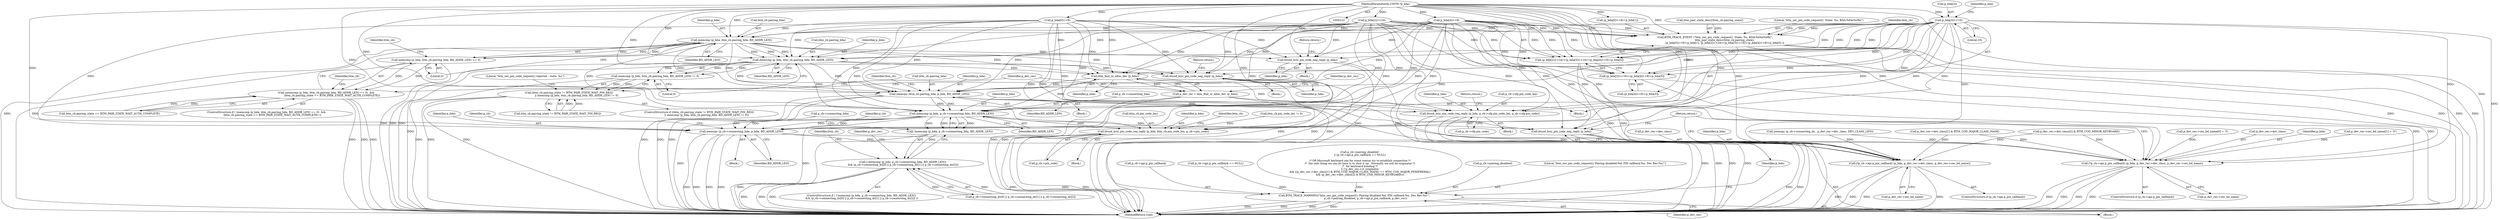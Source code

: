 digraph "0_Android_c677ee92595335233eb0e7b59809a1a94e7a678a_0@array" {
"1000153" [label="(Call,p_bda[3]<<16)"];
"1000123" [label="(MethodParameterIn,UINT8 *p_bda)"];
"1000131" [label="(Call,BTM_TRACE_EVENT (\"btm_sec_pin_code_request()  State: %s, BDA:%04x%08x\",\n                       btm_pair_state_descr(btm_cb.pairing_state),\n                       (p_bda[0]<<8)+p_bda[1], (p_bda[2]<<24)+(p_bda[3]<<16)+(p_bda[4]<<8)+p_bda[5] ))"];
"1000146" [label="(Call,(p_bda[2]<<24)+(p_bda[3]<<16)+(p_bda[4]<<8)+p_bda[5])"];
"1000152" [label="(Call,(p_bda[3]<<16)+(p_bda[4]<<8)+p_bda[5])"];
"1000177" [label="(Call,memcmp (p_bda, btm_cb.pairing_bda, BD_ADDR_LEN))"];
"1000176" [label="(Call,memcmp (p_bda, btm_cb.pairing_bda, BD_ADDR_LEN) == 0)"];
"1000175" [label="(Call,(memcmp (p_bda, btm_cb.pairing_bda, BD_ADDR_LEN) == 0)  &&\n              (btm_cb.pairing_state == BTM_PAIR_STATE_WAIT_AUTH_COMPLETE))"];
"1000190" [label="(Call,btsnd_hcic_pin_code_neg_reply (p_bda))"];
"1000202" [label="(Call,memcmp (p_bda, btm_cb.pairing_bda, BD_ADDR_LEN))"];
"1000201" [label="(Call,memcmp (p_bda, btm_cb.pairing_bda, BD_ADDR_LEN) != 0)"];
"1000195" [label="(Call,(btm_cb.pairing_state != BTM_PAIR_STATE_WAIT_PIN_REQ)\n                  || memcmp (p_bda, btm_cb.pairing_bda, BD_ADDR_LEN) != 0)"];
"1000216" [label="(Call,btsnd_hcic_pin_code_neg_reply (p_bda))"];
"1000221" [label="(Call,btm_find_or_alloc_dev (p_bda))"];
"1000219" [label="(Call,p_dev_rec = btm_find_or_alloc_dev (p_bda))"];
"1000376" [label="(Call,BTM_TRACE_WARNING(\"btm_sec_pin_code_request(): Pairing disabled:%d; PIN callback:%x, Dev Rec:%x!\",\n                           p_cb->pairing_disabled, p_cb->api.p_pin_callback, p_dev_rec))"];
"1000235" [label="(Call,memcpy (btm_cb.pairing_bda, p_bda, BD_ADDR_LEN))"];
"1000268" [label="(Call,btsnd_hcic_pin_code_req_reply (p_bda, p_cb->cfg.pin_code_len, p_cb->cfg.pin_code))"];
"1000284" [label="(Call,memcmp (p_bda, p_cb->connecting_bda, BD_ADDR_LEN))"];
"1000283" [label="(Call,!memcmp (p_bda, p_cb->connecting_bda, BD_ADDR_LEN))"];
"1000282" [label="(Call,(!memcmp (p_bda, p_cb->connecting_bda, BD_ADDR_LEN))\n && (p_cb->connecting_dc[0] || p_cb->connecting_dc[1] || p_cb->connecting_dc[2]))"];
"1000324" [label="(Call,btsnd_hcic_pin_code_req_reply (p_bda, btm_cb.pin_code_len, p_cb->pin_code))"];
"1000387" [label="(Call,btsnd_hcic_pin_code_neg_reply (p_bda))"];
"1000393" [label="(Call,memcpy (p_cb->connecting_bda, p_bda, BD_ADDR_LEN))"];
"1000427" [label="(Call,(*p_cb->api.p_pin_callback) (p_bda, p_dev_rec->dev_class, p_dev_rec->sec_bd_name))"];
"1000481" [label="(Call,(*p_cb->api.p_pin_callback) (p_bda, p_dev_rec->dev_class, p_dev_rec->sec_bd_name))"];
"1000182" [label="(Identifier,BD_ADDR_LEN)"];
"1000326" [label="(Call,btm_cb.pin_code_len)"];
"1000486" [label="(Call,p_dev_rec->sec_bd_name)"];
"1000243" [label="(Identifier,btm_cb)"];
"1000220" [label="(Identifier,p_dev_rec)"];
"1000186" [label="(Identifier,btm_cb)"];
"1000137" [label="(Call,(p_bda[0]<<8)+p_bda[1])"];
"1000386" [label="(Identifier,p_dev_rec)"];
"1000270" [label="(Call,p_cb->cfg.pin_code_len)"];
"1000381" [label="(Call,p_cb->api.p_pin_callback)"];
"1000219" [label="(Call,p_dev_rec = btm_find_or_alloc_dev (p_bda))"];
"1000290" [label="(Call,p_cb->connecting_dc[0] || p_cb->connecting_dc[1] || p_cb->connecting_dc[2])"];
"1000390" [label="(Block,)"];
"1000346" [label="(Call,p_cb->api.p_pin_callback == NULL)"];
"1000146" [label="(Call,(p_bda[2]<<24)+(p_bda[3]<<16)+(p_bda[4]<<8)+p_bda[5])"];
"1000124" [label="(Block,)"];
"1000211" [label="(Literal,\"btm_sec_pin_code_request() rejected - state: %s\")"];
"1000178" [label="(Identifier,p_bda)"];
"1000217" [label="(Identifier,p_bda)"];
"1000240" [label="(Identifier,BD_ADDR_LEN)"];
"1000461" [label="(Call,p_dev_rec->sec_bd_name[1] = '0')"];
"1000275" [label="(Call,p_cb->cfg.pin_code)"];
"1000454" [label="(Call,p_dev_rec->sec_bd_name[0] = 'f')"];
"1000195" [label="(Call,(btm_cb.pairing_state != BTM_PAIR_STATE_WAIT_PIN_REQ)\n                  || memcmp (p_bda, btm_cb.pairing_bda, BD_ADDR_LEN) != 0)"];
"1000154" [label="(Call,p_bda[3])"];
"1000179" [label="(Call,btm_cb.pairing_bda)"];
"1000176" [label="(Call,memcmp (p_bda, btm_cb.pairing_bda, BD_ADDR_LEN) == 0)"];
"1000132" [label="(Literal,\"btm_sec_pin_code_request()  State: %s, BDA:%04x%08x\")"];
"1000170" [label="(Identifier,btm_cb)"];
"1000209" [label="(Block,)"];
"1000234" [label="(Block,)"];
"1000236" [label="(Call,btm_cb.pairing_bda)"];
"1000123" [label="(MethodParameterIn,UINT8 *p_bda)"];
"1000325" [label="(Identifier,p_bda)"];
"1000321" [label="(Block,)"];
"1000401" [label="(Identifier,p_cb)"];
"1000334" [label="(Identifier,btm_cb)"];
"1000177" [label="(Call,memcmp (p_bda, btm_cb.pairing_bda, BD_ADDR_LEN))"];
"1000398" [label="(Identifier,BD_ADDR_LEN)"];
"1000483" [label="(Call,p_dev_rec->dev_class)"];
"1000189" [label="(Block,)"];
"1000432" [label="(Call,p_dev_rec->sec_bd_name)"];
"1000161" [label="(Identifier,p_bda)"];
"1000309" [label="(Identifier,p_dev_rec)"];
"1000216" [label="(Call,btsnd_hcic_pin_code_neg_reply (p_bda))"];
"1000375" [label="(Block,)"];
"1000341" [label="(Call,p_cb->pairing_disabled\n || (p_cb->api.p_pin_callback == NULL)\n\n /* OR Microsoft keyboard can for some reason try to establish connection */\n /*  the only thing we can do here is to shut it up.  Normally we will be originator */\n /*  for keyboard bonding */\n || (!p_dev_rec->is_originator\n && ((p_dev_rec->dev_class[1] & BTM_COD_MAJOR_CLASS_MASK) == BTM_COD_MAJOR_PERIPHERAL)\n && (p_dev_rec->dev_class[2] & BTM_COD_MINOR_KEYBOARD)))"];
"1000489" [label="(Return,return;)"];
"1000428" [label="(Identifier,p_bda)"];
"1000263" [label="(Block,)"];
"1000192" [label="(Return,return;)"];
"1000378" [label="(Call,p_cb->pairing_disabled)"];
"1000318" [label="(Identifier,btm_cb)"];
"1000285" [label="(Identifier,p_bda)"];
"1000387" [label="(Call,btsnd_hcic_pin_code_neg_reply (p_bda))"];
"1000482" [label="(Identifier,p_bda)"];
"1000175" [label="(Call,(memcmp (p_bda, btm_cb.pairing_bda, BD_ADDR_LEN) == 0)  &&\n              (btm_cb.pairing_state == BTM_PAIR_STATE_WAIT_AUTH_COMPLETE))"];
"1000490" [label="(MethodReturn,void)"];
"1000427" [label="(Call,(*p_cb->api.p_pin_callback) (p_bda, p_dev_rec->dev_class, p_dev_rec->sec_bd_name))"];
"1000475" [label="(ControlStructure,if (p_cb->api.p_pin_callback))"];
"1000281" [label="(ControlStructure,if ( (!memcmp (p_bda, p_cb->connecting_bda, BD_ADDR_LEN))\n && (p_cb->connecting_dc[0] || p_cb->connecting_dc[1] || p_cb->connecting_dc[2]) ))"];
"1000360" [label="(Call,p_dev_rec->dev_class[1] & BTM_COD_MAJOR_CLASS_MASK)"];
"1000222" [label="(Identifier,p_bda)"];
"1000157" [label="(Literal,16)"];
"1000204" [label="(Call,btm_cb.pairing_bda)"];
"1000190" [label="(Call,btsnd_hcic_pin_code_neg_reply (p_bda))"];
"1000147" [label="(Call,p_bda[2]<<24)"];
"1000289" [label="(Identifier,BD_ADDR_LEN)"];
"1000393" [label="(Call,memcpy (p_cb->connecting_bda, p_bda, BD_ADDR_LEN))"];
"1000376" [label="(Call,BTM_TRACE_WARNING(\"btm_sec_pin_code_request(): Pairing disabled:%d; PIN callback:%x, Dev Rec:%x!\",\n                           p_cb->pairing_disabled, p_cb->api.p_pin_callback, p_dev_rec))"];
"1000183" [label="(Literal,0)"];
"1000153" [label="(Call,p_bda[3]<<16)"];
"1000133" [label="(Call,btm_pair_state_descr(btm_cb.pairing_state))"];
"1000131" [label="(Call,BTM_TRACE_EVENT (\"btm_sec_pin_code_request()  State: %s, BDA:%04x%08x\",\n                       btm_pair_state_descr(btm_cb.pairing_state),\n                       (p_bda[0]<<8)+p_bda[1], (p_bda[2]<<24)+(p_bda[3]<<16)+(p_bda[4]<<8)+p_bda[5] ))"];
"1000421" [label="(ControlStructure,if (p_cb->api.p_pin_callback))"];
"1000282" [label="(Call,(!memcmp (p_bda, p_cb->connecting_bda, BD_ADDR_LEN))\n && (p_cb->connecting_dc[0] || p_cb->connecting_dc[1] || p_cb->connecting_dc[2]))"];
"1000269" [label="(Identifier,p_bda)"];
"1000329" [label="(Call,p_cb->pin_code)"];
"1000268" [label="(Call,btsnd_hcic_pin_code_req_reply (p_bda, p_cb->cfg.pin_code_len, p_cb->cfg.pin_code))"];
"1000283" [label="(Call,!memcmp (p_bda, p_cb->connecting_bda, BD_ADDR_LEN))"];
"1000368" [label="(Call,p_dev_rec->dev_class[2] & BTM_COD_MINOR_KEYBOARD)"];
"1000280" [label="(Return,return;)"];
"1000152" [label="(Call,(p_bda[3]<<16)+(p_bda[4]<<8)+p_bda[5])"];
"1000174" [label="(ControlStructure,if ( (memcmp (p_bda, btm_cb.pairing_bda, BD_ADDR_LEN) == 0)  &&\n              (btm_cb.pairing_state == BTM_PAIR_STATE_WAIT_AUTH_COMPLETE) ))"];
"1000394" [label="(Call,p_cb->connecting_bda)"];
"1000158" [label="(Call,(p_bda[4]<<8)+p_bda[5])"];
"1000208" [label="(Literal,0)"];
"1000324" [label="(Call,btsnd_hcic_pin_code_req_reply (p_bda, btm_cb.pin_code_len, p_cb->pin_code))"];
"1000481" [label="(Call,(*p_cb->api.p_pin_callback) (p_bda, p_dev_rec->dev_class, p_dev_rec->sec_bd_name))"];
"1000388" [label="(Identifier,p_bda)"];
"1000198" [label="(Identifier,btm_cb)"];
"1000196" [label="(Call,btm_cb.pairing_state != BTM_PAIR_STATE_WAIT_PIN_REQ)"];
"1000316" [label="(Call,btm_cb.pin_code_len != 0)"];
"1000221" [label="(Call,btm_find_or_alloc_dev (p_bda))"];
"1000191" [label="(Identifier,p_bda)"];
"1000194" [label="(ControlStructure,if ((btm_cb.pairing_state != BTM_PAIR_STATE_WAIT_PIN_REQ)\n                  || memcmp (p_bda, btm_cb.pairing_bda, BD_ADDR_LEN) != 0))"];
"1000284" [label="(Call,memcmp (p_bda, p_cb->connecting_bda, BD_ADDR_LEN))"];
"1000225" [label="(Identifier,p_dev_rec)"];
"1000286" [label="(Call,p_cb->connecting_bda)"];
"1000184" [label="(Call,btm_cb.pairing_state == BTM_PAIR_STATE_WAIT_AUTH_COMPLETE)"];
"1000138" [label="(Call,p_bda[0]<<8)"];
"1000203" [label="(Identifier,p_bda)"];
"1000207" [label="(Identifier,BD_ADDR_LEN)"];
"1000159" [label="(Call,p_bda[4]<<8)"];
"1000377" [label="(Literal,\"btm_sec_pin_code_request(): Pairing disabled:%d; PIN callback:%x, Dev Rec:%x!\")"];
"1000293" [label="(Identifier,p_cb)"];
"1000429" [label="(Call,p_dev_rec->dev_class)"];
"1000235" [label="(Call,memcpy (btm_cb.pairing_bda, p_bda, BD_ADDR_LEN))"];
"1000397" [label="(Identifier,p_bda)"];
"1000202" [label="(Call,memcmp (p_bda, btm_cb.pairing_bda, BD_ADDR_LEN))"];
"1000399" [label="(Call,memcpy (p_cb->connecting_dc,  p_dev_rec->dev_class, DEV_CLASS_LEN))"];
"1000201" [label="(Call,memcmp (p_bda, btm_cb.pairing_bda, BD_ADDR_LEN) != 0)"];
"1000218" [label="(Return,return;)"];
"1000239" [label="(Identifier,p_bda)"];
"1000153" -> "1000152"  [label="AST: "];
"1000153" -> "1000157"  [label="CFG: "];
"1000154" -> "1000153"  [label="AST: "];
"1000157" -> "1000153"  [label="AST: "];
"1000161" -> "1000153"  [label="CFG: "];
"1000153" -> "1000490"  [label="DDG: "];
"1000153" -> "1000131"  [label="DDG: "];
"1000153" -> "1000131"  [label="DDG: "];
"1000153" -> "1000146"  [label="DDG: "];
"1000153" -> "1000146"  [label="DDG: "];
"1000153" -> "1000152"  [label="DDG: "];
"1000153" -> "1000152"  [label="DDG: "];
"1000123" -> "1000153"  [label="DDG: "];
"1000153" -> "1000177"  [label="DDG: "];
"1000153" -> "1000190"  [label="DDG: "];
"1000153" -> "1000202"  [label="DDG: "];
"1000153" -> "1000216"  [label="DDG: "];
"1000153" -> "1000221"  [label="DDG: "];
"1000153" -> "1000235"  [label="DDG: "];
"1000153" -> "1000268"  [label="DDG: "];
"1000153" -> "1000284"  [label="DDG: "];
"1000153" -> "1000324"  [label="DDG: "];
"1000153" -> "1000387"  [label="DDG: "];
"1000153" -> "1000393"  [label="DDG: "];
"1000153" -> "1000427"  [label="DDG: "];
"1000153" -> "1000481"  [label="DDG: "];
"1000123" -> "1000122"  [label="AST: "];
"1000123" -> "1000490"  [label="DDG: "];
"1000123" -> "1000131"  [label="DDG: "];
"1000123" -> "1000138"  [label="DDG: "];
"1000123" -> "1000137"  [label="DDG: "];
"1000123" -> "1000147"  [label="DDG: "];
"1000123" -> "1000146"  [label="DDG: "];
"1000123" -> "1000152"  [label="DDG: "];
"1000123" -> "1000159"  [label="DDG: "];
"1000123" -> "1000158"  [label="DDG: "];
"1000123" -> "1000177"  [label="DDG: "];
"1000123" -> "1000190"  [label="DDG: "];
"1000123" -> "1000202"  [label="DDG: "];
"1000123" -> "1000216"  [label="DDG: "];
"1000123" -> "1000221"  [label="DDG: "];
"1000123" -> "1000235"  [label="DDG: "];
"1000123" -> "1000268"  [label="DDG: "];
"1000123" -> "1000284"  [label="DDG: "];
"1000123" -> "1000324"  [label="DDG: "];
"1000123" -> "1000387"  [label="DDG: "];
"1000123" -> "1000393"  [label="DDG: "];
"1000123" -> "1000427"  [label="DDG: "];
"1000123" -> "1000481"  [label="DDG: "];
"1000131" -> "1000124"  [label="AST: "];
"1000131" -> "1000146"  [label="CFG: "];
"1000132" -> "1000131"  [label="AST: "];
"1000133" -> "1000131"  [label="AST: "];
"1000137" -> "1000131"  [label="AST: "];
"1000146" -> "1000131"  [label="AST: "];
"1000170" -> "1000131"  [label="CFG: "];
"1000131" -> "1000490"  [label="DDG: "];
"1000131" -> "1000490"  [label="DDG: "];
"1000131" -> "1000490"  [label="DDG: "];
"1000131" -> "1000490"  [label="DDG: "];
"1000133" -> "1000131"  [label="DDG: "];
"1000138" -> "1000131"  [label="DDG: "];
"1000138" -> "1000131"  [label="DDG: "];
"1000147" -> "1000131"  [label="DDG: "];
"1000147" -> "1000131"  [label="DDG: "];
"1000159" -> "1000131"  [label="DDG: "];
"1000159" -> "1000131"  [label="DDG: "];
"1000146" -> "1000152"  [label="CFG: "];
"1000147" -> "1000146"  [label="AST: "];
"1000152" -> "1000146"  [label="AST: "];
"1000146" -> "1000490"  [label="DDG: "];
"1000146" -> "1000490"  [label="DDG: "];
"1000147" -> "1000146"  [label="DDG: "];
"1000147" -> "1000146"  [label="DDG: "];
"1000159" -> "1000146"  [label="DDG: "];
"1000159" -> "1000146"  [label="DDG: "];
"1000152" -> "1000158"  [label="CFG: "];
"1000158" -> "1000152"  [label="AST: "];
"1000152" -> "1000490"  [label="DDG: "];
"1000152" -> "1000490"  [label="DDG: "];
"1000159" -> "1000152"  [label="DDG: "];
"1000159" -> "1000152"  [label="DDG: "];
"1000177" -> "1000176"  [label="AST: "];
"1000177" -> "1000182"  [label="CFG: "];
"1000178" -> "1000177"  [label="AST: "];
"1000179" -> "1000177"  [label="AST: "];
"1000182" -> "1000177"  [label="AST: "];
"1000183" -> "1000177"  [label="CFG: "];
"1000177" -> "1000490"  [label="DDG: "];
"1000177" -> "1000490"  [label="DDG: "];
"1000177" -> "1000176"  [label="DDG: "];
"1000177" -> "1000176"  [label="DDG: "];
"1000177" -> "1000176"  [label="DDG: "];
"1000159" -> "1000177"  [label="DDG: "];
"1000147" -> "1000177"  [label="DDG: "];
"1000138" -> "1000177"  [label="DDG: "];
"1000177" -> "1000190"  [label="DDG: "];
"1000177" -> "1000202"  [label="DDG: "];
"1000177" -> "1000202"  [label="DDG: "];
"1000177" -> "1000202"  [label="DDG: "];
"1000177" -> "1000216"  [label="DDG: "];
"1000177" -> "1000221"  [label="DDG: "];
"1000177" -> "1000235"  [label="DDG: "];
"1000177" -> "1000235"  [label="DDG: "];
"1000177" -> "1000284"  [label="DDG: "];
"1000176" -> "1000175"  [label="AST: "];
"1000176" -> "1000183"  [label="CFG: "];
"1000183" -> "1000176"  [label="AST: "];
"1000186" -> "1000176"  [label="CFG: "];
"1000175" -> "1000176"  [label="CFG: "];
"1000176" -> "1000490"  [label="DDG: "];
"1000176" -> "1000175"  [label="DDG: "];
"1000176" -> "1000175"  [label="DDG: "];
"1000175" -> "1000174"  [label="AST: "];
"1000175" -> "1000184"  [label="CFG: "];
"1000184" -> "1000175"  [label="AST: "];
"1000191" -> "1000175"  [label="CFG: "];
"1000198" -> "1000175"  [label="CFG: "];
"1000175" -> "1000490"  [label="DDG: "];
"1000175" -> "1000490"  [label="DDG: "];
"1000175" -> "1000490"  [label="DDG: "];
"1000184" -> "1000175"  [label="DDG: "];
"1000184" -> "1000175"  [label="DDG: "];
"1000190" -> "1000189"  [label="AST: "];
"1000190" -> "1000191"  [label="CFG: "];
"1000191" -> "1000190"  [label="AST: "];
"1000192" -> "1000190"  [label="CFG: "];
"1000190" -> "1000490"  [label="DDG: "];
"1000190" -> "1000490"  [label="DDG: "];
"1000159" -> "1000190"  [label="DDG: "];
"1000147" -> "1000190"  [label="DDG: "];
"1000138" -> "1000190"  [label="DDG: "];
"1000202" -> "1000201"  [label="AST: "];
"1000202" -> "1000207"  [label="CFG: "];
"1000203" -> "1000202"  [label="AST: "];
"1000204" -> "1000202"  [label="AST: "];
"1000207" -> "1000202"  [label="AST: "];
"1000208" -> "1000202"  [label="CFG: "];
"1000202" -> "1000490"  [label="DDG: "];
"1000202" -> "1000490"  [label="DDG: "];
"1000202" -> "1000201"  [label="DDG: "];
"1000202" -> "1000201"  [label="DDG: "];
"1000202" -> "1000201"  [label="DDG: "];
"1000159" -> "1000202"  [label="DDG: "];
"1000147" -> "1000202"  [label="DDG: "];
"1000138" -> "1000202"  [label="DDG: "];
"1000202" -> "1000216"  [label="DDG: "];
"1000202" -> "1000221"  [label="DDG: "];
"1000202" -> "1000235"  [label="DDG: "];
"1000202" -> "1000235"  [label="DDG: "];
"1000202" -> "1000284"  [label="DDG: "];
"1000201" -> "1000195"  [label="AST: "];
"1000201" -> "1000208"  [label="CFG: "];
"1000208" -> "1000201"  [label="AST: "];
"1000195" -> "1000201"  [label="CFG: "];
"1000201" -> "1000490"  [label="DDG: "];
"1000201" -> "1000195"  [label="DDG: "];
"1000201" -> "1000195"  [label="DDG: "];
"1000195" -> "1000194"  [label="AST: "];
"1000195" -> "1000196"  [label="CFG: "];
"1000196" -> "1000195"  [label="AST: "];
"1000211" -> "1000195"  [label="CFG: "];
"1000220" -> "1000195"  [label="CFG: "];
"1000195" -> "1000490"  [label="DDG: "];
"1000195" -> "1000490"  [label="DDG: "];
"1000195" -> "1000490"  [label="DDG: "];
"1000196" -> "1000195"  [label="DDG: "];
"1000196" -> "1000195"  [label="DDG: "];
"1000216" -> "1000209"  [label="AST: "];
"1000216" -> "1000217"  [label="CFG: "];
"1000217" -> "1000216"  [label="AST: "];
"1000218" -> "1000216"  [label="CFG: "];
"1000216" -> "1000490"  [label="DDG: "];
"1000216" -> "1000490"  [label="DDG: "];
"1000159" -> "1000216"  [label="DDG: "];
"1000147" -> "1000216"  [label="DDG: "];
"1000138" -> "1000216"  [label="DDG: "];
"1000221" -> "1000219"  [label="AST: "];
"1000221" -> "1000222"  [label="CFG: "];
"1000222" -> "1000221"  [label="AST: "];
"1000219" -> "1000221"  [label="CFG: "];
"1000221" -> "1000219"  [label="DDG: "];
"1000159" -> "1000221"  [label="DDG: "];
"1000147" -> "1000221"  [label="DDG: "];
"1000138" -> "1000221"  [label="DDG: "];
"1000221" -> "1000235"  [label="DDG: "];
"1000221" -> "1000268"  [label="DDG: "];
"1000221" -> "1000284"  [label="DDG: "];
"1000219" -> "1000124"  [label="AST: "];
"1000220" -> "1000219"  [label="AST: "];
"1000225" -> "1000219"  [label="CFG: "];
"1000219" -> "1000490"  [label="DDG: "];
"1000219" -> "1000490"  [label="DDG: "];
"1000219" -> "1000376"  [label="DDG: "];
"1000376" -> "1000375"  [label="AST: "];
"1000376" -> "1000386"  [label="CFG: "];
"1000377" -> "1000376"  [label="AST: "];
"1000378" -> "1000376"  [label="AST: "];
"1000381" -> "1000376"  [label="AST: "];
"1000386" -> "1000376"  [label="AST: "];
"1000388" -> "1000376"  [label="CFG: "];
"1000376" -> "1000490"  [label="DDG: "];
"1000376" -> "1000490"  [label="DDG: "];
"1000376" -> "1000490"  [label="DDG: "];
"1000376" -> "1000490"  [label="DDG: "];
"1000341" -> "1000376"  [label="DDG: "];
"1000346" -> "1000376"  [label="DDG: "];
"1000235" -> "1000234"  [label="AST: "];
"1000235" -> "1000240"  [label="CFG: "];
"1000236" -> "1000235"  [label="AST: "];
"1000239" -> "1000235"  [label="AST: "];
"1000240" -> "1000235"  [label="AST: "];
"1000243" -> "1000235"  [label="CFG: "];
"1000235" -> "1000490"  [label="DDG: "];
"1000235" -> "1000490"  [label="DDG: "];
"1000235" -> "1000490"  [label="DDG: "];
"1000159" -> "1000235"  [label="DDG: "];
"1000138" -> "1000235"  [label="DDG: "];
"1000147" -> "1000235"  [label="DDG: "];
"1000235" -> "1000268"  [label="DDG: "];
"1000235" -> "1000284"  [label="DDG: "];
"1000235" -> "1000284"  [label="DDG: "];
"1000268" -> "1000263"  [label="AST: "];
"1000268" -> "1000275"  [label="CFG: "];
"1000269" -> "1000268"  [label="AST: "];
"1000270" -> "1000268"  [label="AST: "];
"1000275" -> "1000268"  [label="AST: "];
"1000280" -> "1000268"  [label="CFG: "];
"1000268" -> "1000490"  [label="DDG: "];
"1000268" -> "1000490"  [label="DDG: "];
"1000268" -> "1000490"  [label="DDG: "];
"1000268" -> "1000490"  [label="DDG: "];
"1000159" -> "1000268"  [label="DDG: "];
"1000138" -> "1000268"  [label="DDG: "];
"1000147" -> "1000268"  [label="DDG: "];
"1000284" -> "1000283"  [label="AST: "];
"1000284" -> "1000289"  [label="CFG: "];
"1000285" -> "1000284"  [label="AST: "];
"1000286" -> "1000284"  [label="AST: "];
"1000289" -> "1000284"  [label="AST: "];
"1000283" -> "1000284"  [label="CFG: "];
"1000284" -> "1000490"  [label="DDG: "];
"1000284" -> "1000490"  [label="DDG: "];
"1000284" -> "1000283"  [label="DDG: "];
"1000284" -> "1000283"  [label="DDG: "];
"1000284" -> "1000283"  [label="DDG: "];
"1000159" -> "1000284"  [label="DDG: "];
"1000138" -> "1000284"  [label="DDG: "];
"1000147" -> "1000284"  [label="DDG: "];
"1000284" -> "1000324"  [label="DDG: "];
"1000284" -> "1000387"  [label="DDG: "];
"1000284" -> "1000393"  [label="DDG: "];
"1000284" -> "1000393"  [label="DDG: "];
"1000284" -> "1000393"  [label="DDG: "];
"1000283" -> "1000282"  [label="AST: "];
"1000293" -> "1000283"  [label="CFG: "];
"1000282" -> "1000283"  [label="CFG: "];
"1000283" -> "1000490"  [label="DDG: "];
"1000283" -> "1000282"  [label="DDG: "];
"1000282" -> "1000281"  [label="AST: "];
"1000282" -> "1000290"  [label="CFG: "];
"1000290" -> "1000282"  [label="AST: "];
"1000309" -> "1000282"  [label="CFG: "];
"1000318" -> "1000282"  [label="CFG: "];
"1000282" -> "1000490"  [label="DDG: "];
"1000282" -> "1000490"  [label="DDG: "];
"1000282" -> "1000490"  [label="DDG: "];
"1000290" -> "1000282"  [label="DDG: "];
"1000290" -> "1000282"  [label="DDG: "];
"1000324" -> "1000321"  [label="AST: "];
"1000324" -> "1000329"  [label="CFG: "];
"1000325" -> "1000324"  [label="AST: "];
"1000326" -> "1000324"  [label="AST: "];
"1000329" -> "1000324"  [label="AST: "];
"1000334" -> "1000324"  [label="CFG: "];
"1000324" -> "1000490"  [label="DDG: "];
"1000324" -> "1000490"  [label="DDG: "];
"1000324" -> "1000490"  [label="DDG: "];
"1000159" -> "1000324"  [label="DDG: "];
"1000147" -> "1000324"  [label="DDG: "];
"1000138" -> "1000324"  [label="DDG: "];
"1000316" -> "1000324"  [label="DDG: "];
"1000387" -> "1000375"  [label="AST: "];
"1000387" -> "1000388"  [label="CFG: "];
"1000388" -> "1000387"  [label="AST: "];
"1000489" -> "1000387"  [label="CFG: "];
"1000387" -> "1000490"  [label="DDG: "];
"1000387" -> "1000490"  [label="DDG: "];
"1000159" -> "1000387"  [label="DDG: "];
"1000147" -> "1000387"  [label="DDG: "];
"1000138" -> "1000387"  [label="DDG: "];
"1000393" -> "1000390"  [label="AST: "];
"1000393" -> "1000398"  [label="CFG: "];
"1000394" -> "1000393"  [label="AST: "];
"1000397" -> "1000393"  [label="AST: "];
"1000398" -> "1000393"  [label="AST: "];
"1000401" -> "1000393"  [label="CFG: "];
"1000393" -> "1000490"  [label="DDG: "];
"1000393" -> "1000490"  [label="DDG: "];
"1000393" -> "1000490"  [label="DDG: "];
"1000393" -> "1000490"  [label="DDG: "];
"1000159" -> "1000393"  [label="DDG: "];
"1000147" -> "1000393"  [label="DDG: "];
"1000138" -> "1000393"  [label="DDG: "];
"1000393" -> "1000427"  [label="DDG: "];
"1000393" -> "1000481"  [label="DDG: "];
"1000427" -> "1000421"  [label="AST: "];
"1000427" -> "1000432"  [label="CFG: "];
"1000428" -> "1000427"  [label="AST: "];
"1000429" -> "1000427"  [label="AST: "];
"1000432" -> "1000427"  [label="AST: "];
"1000489" -> "1000427"  [label="CFG: "];
"1000427" -> "1000490"  [label="DDG: "];
"1000427" -> "1000490"  [label="DDG: "];
"1000427" -> "1000490"  [label="DDG: "];
"1000427" -> "1000490"  [label="DDG: "];
"1000159" -> "1000427"  [label="DDG: "];
"1000147" -> "1000427"  [label="DDG: "];
"1000138" -> "1000427"  [label="DDG: "];
"1000368" -> "1000427"  [label="DDG: "];
"1000360" -> "1000427"  [label="DDG: "];
"1000399" -> "1000427"  [label="DDG: "];
"1000481" -> "1000475"  [label="AST: "];
"1000481" -> "1000486"  [label="CFG: "];
"1000482" -> "1000481"  [label="AST: "];
"1000483" -> "1000481"  [label="AST: "];
"1000486" -> "1000481"  [label="AST: "];
"1000489" -> "1000481"  [label="CFG: "];
"1000481" -> "1000490"  [label="DDG: "];
"1000481" -> "1000490"  [label="DDG: "];
"1000481" -> "1000490"  [label="DDG: "];
"1000481" -> "1000490"  [label="DDG: "];
"1000159" -> "1000481"  [label="DDG: "];
"1000147" -> "1000481"  [label="DDG: "];
"1000138" -> "1000481"  [label="DDG: "];
"1000368" -> "1000481"  [label="DDG: "];
"1000360" -> "1000481"  [label="DDG: "];
"1000399" -> "1000481"  [label="DDG: "];
"1000454" -> "1000481"  [label="DDG: "];
"1000461" -> "1000481"  [label="DDG: "];
}
